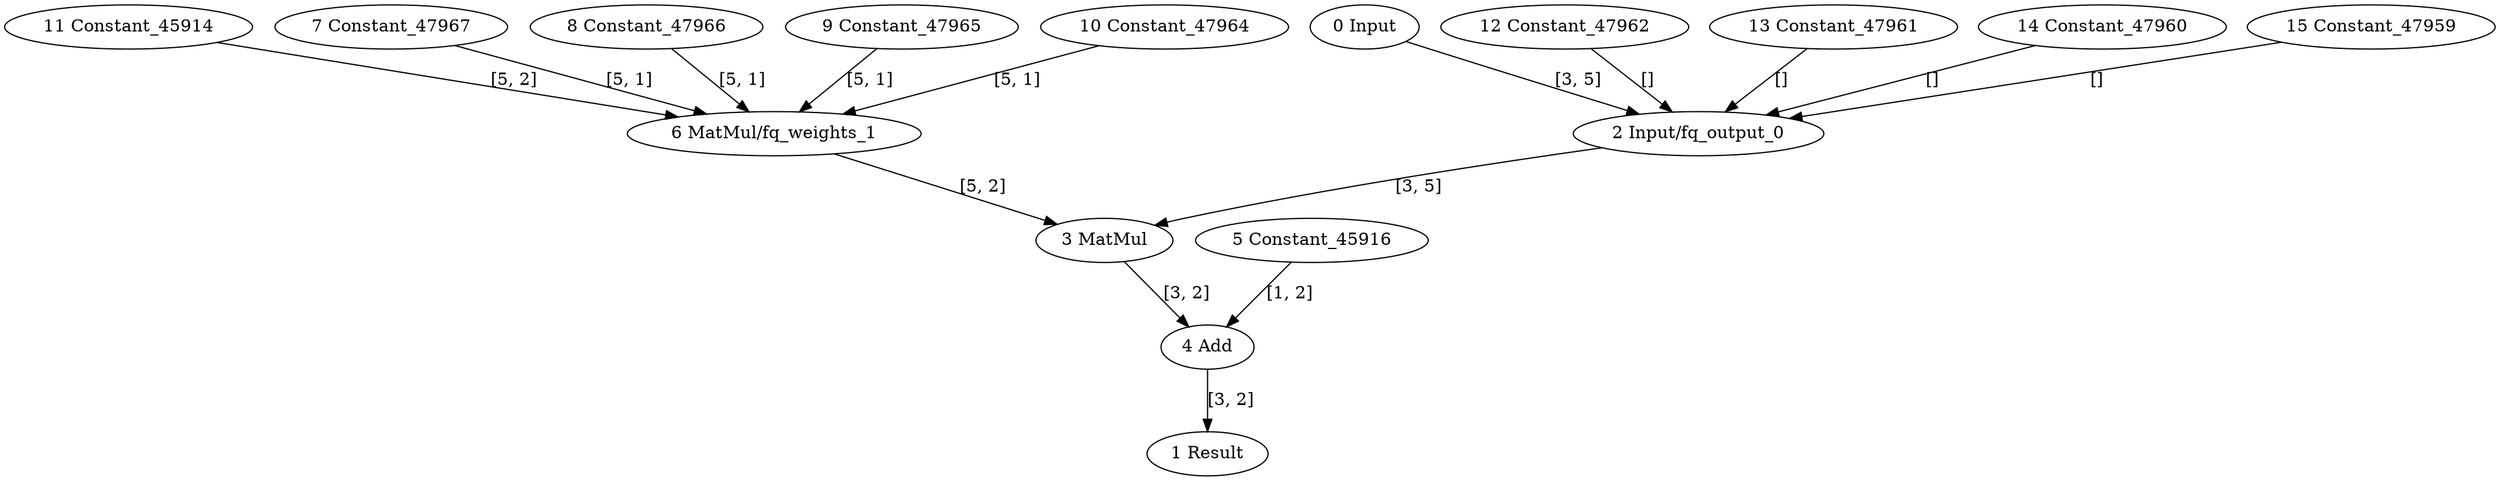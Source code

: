 strict digraph  {
"0 Input" [id=0, type=nncf_model_input];
"1 Result" [id=1, type=nncf_model_output];
"2 Input/fq_output_0" [id=2, type=FakeQuantize];
"3 MatMul" [id=3, type=MatMul];
"4 Add" [id=4, type=Add];
"5 Constant_45916" [id=5, type=Constant];
"6 MatMul/fq_weights_1" [id=6, type=FakeQuantize];
"7 Constant_47967" [id=7, type=Constant];
"8 Constant_47966" [id=8, type=Constant];
"9 Constant_47965" [id=9, type=Constant];
"10 Constant_47964" [id=10, type=Constant];
"11 Constant_45914" [id=11, type=Constant];
"12 Constant_47962" [id=12, type=Constant];
"13 Constant_47961" [id=13, type=Constant];
"14 Constant_47960" [id=14, type=Constant];
"15 Constant_47959" [id=15, type=Constant];
"0 Input" -> "2 Input/fq_output_0"  [label="[3, 5]", style=solid];
"2 Input/fq_output_0" -> "3 MatMul"  [label="[3, 5]", style=solid];
"3 MatMul" -> "4 Add"  [label="[3, 2]", style=solid];
"4 Add" -> "1 Result"  [label="[3, 2]", style=solid];
"5 Constant_45916" -> "4 Add"  [label="[1, 2]", style=solid];
"6 MatMul/fq_weights_1" -> "3 MatMul"  [label="[5, 2]", style=solid];
"7 Constant_47967" -> "6 MatMul/fq_weights_1"  [label="[5, 1]", style=solid];
"8 Constant_47966" -> "6 MatMul/fq_weights_1"  [label="[5, 1]", style=solid];
"9 Constant_47965" -> "6 MatMul/fq_weights_1"  [label="[5, 1]", style=solid];
"10 Constant_47964" -> "6 MatMul/fq_weights_1"  [label="[5, 1]", style=solid];
"11 Constant_45914" -> "6 MatMul/fq_weights_1"  [label="[5, 2]", style=solid];
"12 Constant_47962" -> "2 Input/fq_output_0"  [label="[]", style=solid];
"13 Constant_47961" -> "2 Input/fq_output_0"  [label="[]", style=solid];
"14 Constant_47960" -> "2 Input/fq_output_0"  [label="[]", style=solid];
"15 Constant_47959" -> "2 Input/fq_output_0"  [label="[]", style=solid];
}

